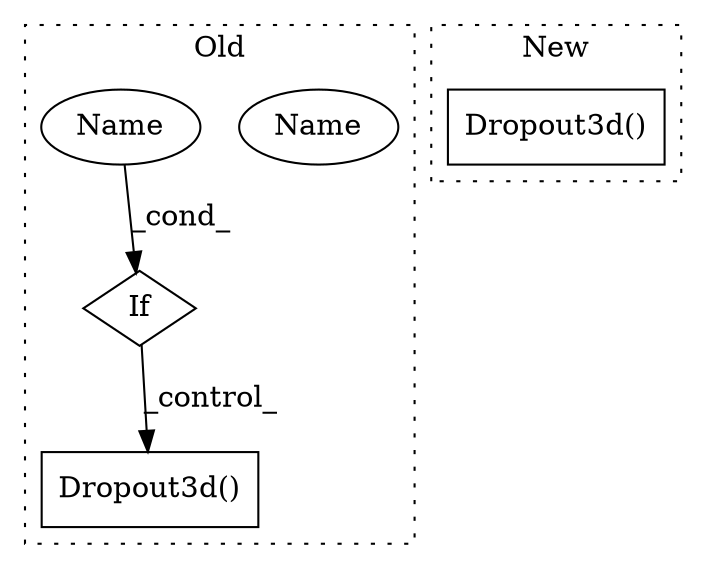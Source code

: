 digraph G {
subgraph cluster0 {
1 [label="Dropout3d()" a="75" s="2518" l="14" shape="box"];
3 [label="If" a="96" s="2482" l="3" shape="diamond"];
4 [label="Name" a="87" s="2485" l="7" shape="ellipse"];
5 [label="Name" a="87" s="2485" l="7" shape="ellipse"];
label = "Old";
style="dotted";
}
subgraph cluster1 {
2 [label="Dropout3d()" a="75" s="1763" l="34" shape="box"];
label = "New";
style="dotted";
}
3 -> 1 [label="_control_"];
5 -> 3 [label="_cond_"];
}